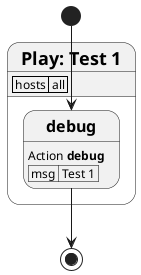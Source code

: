@startuml
state "= Play: Test 1" as play_1 {
    play_1 : | hosts | all |
    state "== debug" as task_1
    task_1 : Action **debug**
    task_1 : | msg | Test 1 |
}
[*] --> task_1
task_1 --> [*]
@enduml
